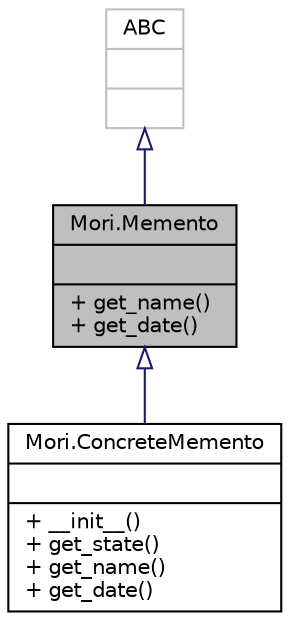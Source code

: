 digraph "Mori.Memento"
{
 // LATEX_PDF_SIZE
  bgcolor="transparent";
  edge [fontname="Helvetica",fontsize="10",labelfontname="Helvetica",labelfontsize="10"];
  node [fontname="Helvetica",fontsize="10",shape=record];
  Node1 [label="{Mori.Memento\n||+ get_name()\l+ get_date()\l}",height=0.2,width=0.4,color="black", fillcolor="grey75", style="filled", fontcolor="black",tooltip="Interfejs Memento zapewnia sposoby odzyskania danych szczególnych memento, takich jak data utworzenia..."];
  Node2 -> Node1 [dir="back",color="midnightblue",fontsize="10",style="solid",arrowtail="onormal",fontname="Helvetica"];
  Node2 [label="{ABC\n||}",height=0.2,width=0.4,color="grey75",tooltip=" "];
  Node1 -> Node3 [dir="back",color="midnightblue",fontsize="10",style="solid",arrowtail="onormal",fontname="Helvetica"];
  Node3 [label="{Mori.ConcreteMemento\n||+ __init__()\l+ get_state()\l+ get_name()\l+ get_date()\l}",height=0.2,width=0.4,color="black",URL="$class_mori_1_1_concrete_memento.html",tooltip=" "];
}

